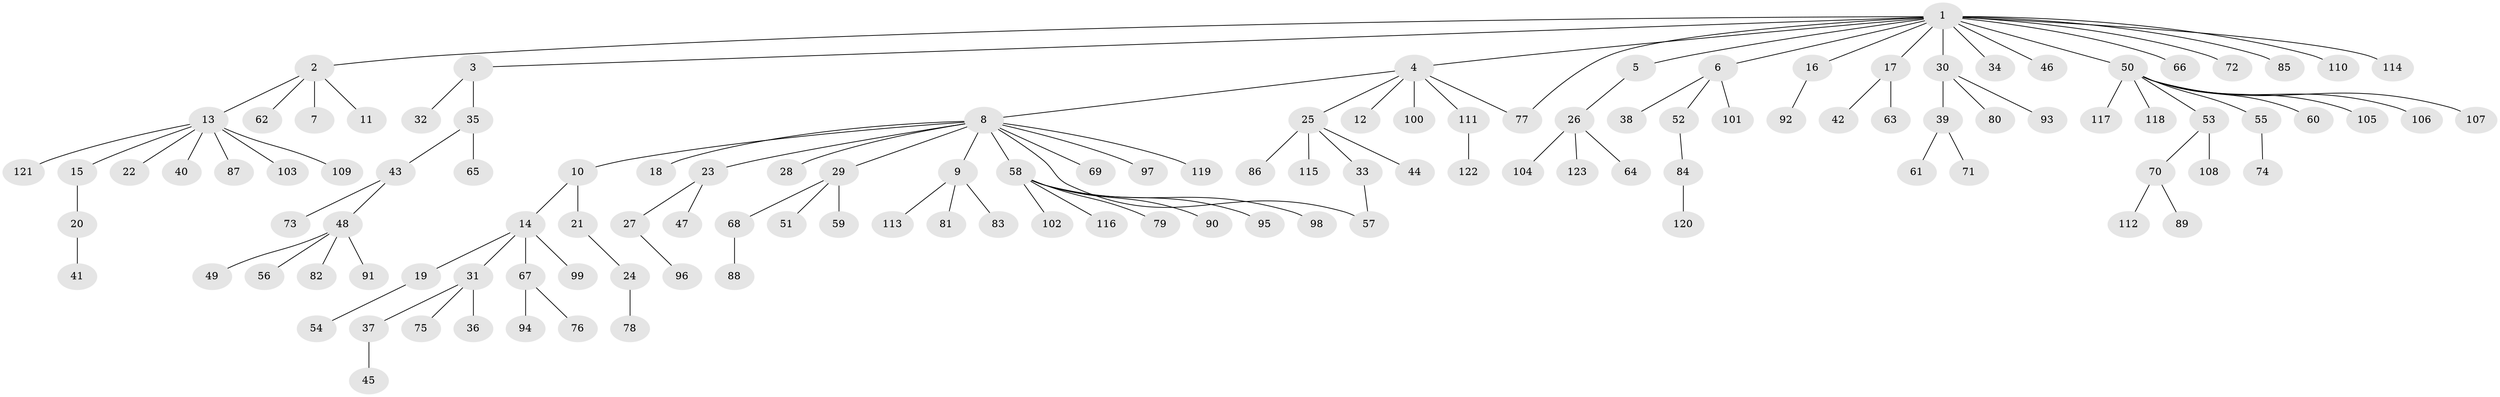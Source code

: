 // coarse degree distribution, {16: 0.010638297872340425, 4: 0.05319148936170213, 6: 0.031914893617021274, 3: 0.05319148936170213, 12: 0.010638297872340425, 1: 0.6702127659574468, 7: 0.010638297872340425, 2: 0.13829787234042554, 5: 0.010638297872340425, 8: 0.010638297872340425}
// Generated by graph-tools (version 1.1) at 2025/23/03/03/25 07:23:51]
// undirected, 123 vertices, 124 edges
graph export_dot {
graph [start="1"]
  node [color=gray90,style=filled];
  1;
  2;
  3;
  4;
  5;
  6;
  7;
  8;
  9;
  10;
  11;
  12;
  13;
  14;
  15;
  16;
  17;
  18;
  19;
  20;
  21;
  22;
  23;
  24;
  25;
  26;
  27;
  28;
  29;
  30;
  31;
  32;
  33;
  34;
  35;
  36;
  37;
  38;
  39;
  40;
  41;
  42;
  43;
  44;
  45;
  46;
  47;
  48;
  49;
  50;
  51;
  52;
  53;
  54;
  55;
  56;
  57;
  58;
  59;
  60;
  61;
  62;
  63;
  64;
  65;
  66;
  67;
  68;
  69;
  70;
  71;
  72;
  73;
  74;
  75;
  76;
  77;
  78;
  79;
  80;
  81;
  82;
  83;
  84;
  85;
  86;
  87;
  88;
  89;
  90;
  91;
  92;
  93;
  94;
  95;
  96;
  97;
  98;
  99;
  100;
  101;
  102;
  103;
  104;
  105;
  106;
  107;
  108;
  109;
  110;
  111;
  112;
  113;
  114;
  115;
  116;
  117;
  118;
  119;
  120;
  121;
  122;
  123;
  1 -- 2;
  1 -- 3;
  1 -- 4;
  1 -- 5;
  1 -- 6;
  1 -- 16;
  1 -- 17;
  1 -- 30;
  1 -- 34;
  1 -- 46;
  1 -- 50;
  1 -- 66;
  1 -- 72;
  1 -- 77;
  1 -- 85;
  1 -- 110;
  1 -- 114;
  2 -- 7;
  2 -- 11;
  2 -- 13;
  2 -- 62;
  3 -- 32;
  3 -- 35;
  4 -- 8;
  4 -- 12;
  4 -- 25;
  4 -- 77;
  4 -- 100;
  4 -- 111;
  5 -- 26;
  6 -- 38;
  6 -- 52;
  6 -- 101;
  8 -- 9;
  8 -- 10;
  8 -- 18;
  8 -- 23;
  8 -- 28;
  8 -- 29;
  8 -- 57;
  8 -- 58;
  8 -- 69;
  8 -- 97;
  8 -- 119;
  9 -- 81;
  9 -- 83;
  9 -- 113;
  10 -- 14;
  10 -- 21;
  13 -- 15;
  13 -- 22;
  13 -- 40;
  13 -- 87;
  13 -- 103;
  13 -- 109;
  13 -- 121;
  14 -- 19;
  14 -- 31;
  14 -- 67;
  14 -- 99;
  15 -- 20;
  16 -- 92;
  17 -- 42;
  17 -- 63;
  19 -- 54;
  20 -- 41;
  21 -- 24;
  23 -- 27;
  23 -- 47;
  24 -- 78;
  25 -- 33;
  25 -- 44;
  25 -- 86;
  25 -- 115;
  26 -- 64;
  26 -- 104;
  26 -- 123;
  27 -- 96;
  29 -- 51;
  29 -- 59;
  29 -- 68;
  30 -- 39;
  30 -- 80;
  30 -- 93;
  31 -- 36;
  31 -- 37;
  31 -- 75;
  33 -- 57;
  35 -- 43;
  35 -- 65;
  37 -- 45;
  39 -- 61;
  39 -- 71;
  43 -- 48;
  43 -- 73;
  48 -- 49;
  48 -- 56;
  48 -- 82;
  48 -- 91;
  50 -- 53;
  50 -- 55;
  50 -- 60;
  50 -- 105;
  50 -- 106;
  50 -- 107;
  50 -- 117;
  50 -- 118;
  52 -- 84;
  53 -- 70;
  53 -- 108;
  55 -- 74;
  58 -- 79;
  58 -- 90;
  58 -- 95;
  58 -- 98;
  58 -- 102;
  58 -- 116;
  67 -- 76;
  67 -- 94;
  68 -- 88;
  70 -- 89;
  70 -- 112;
  84 -- 120;
  111 -- 122;
}
